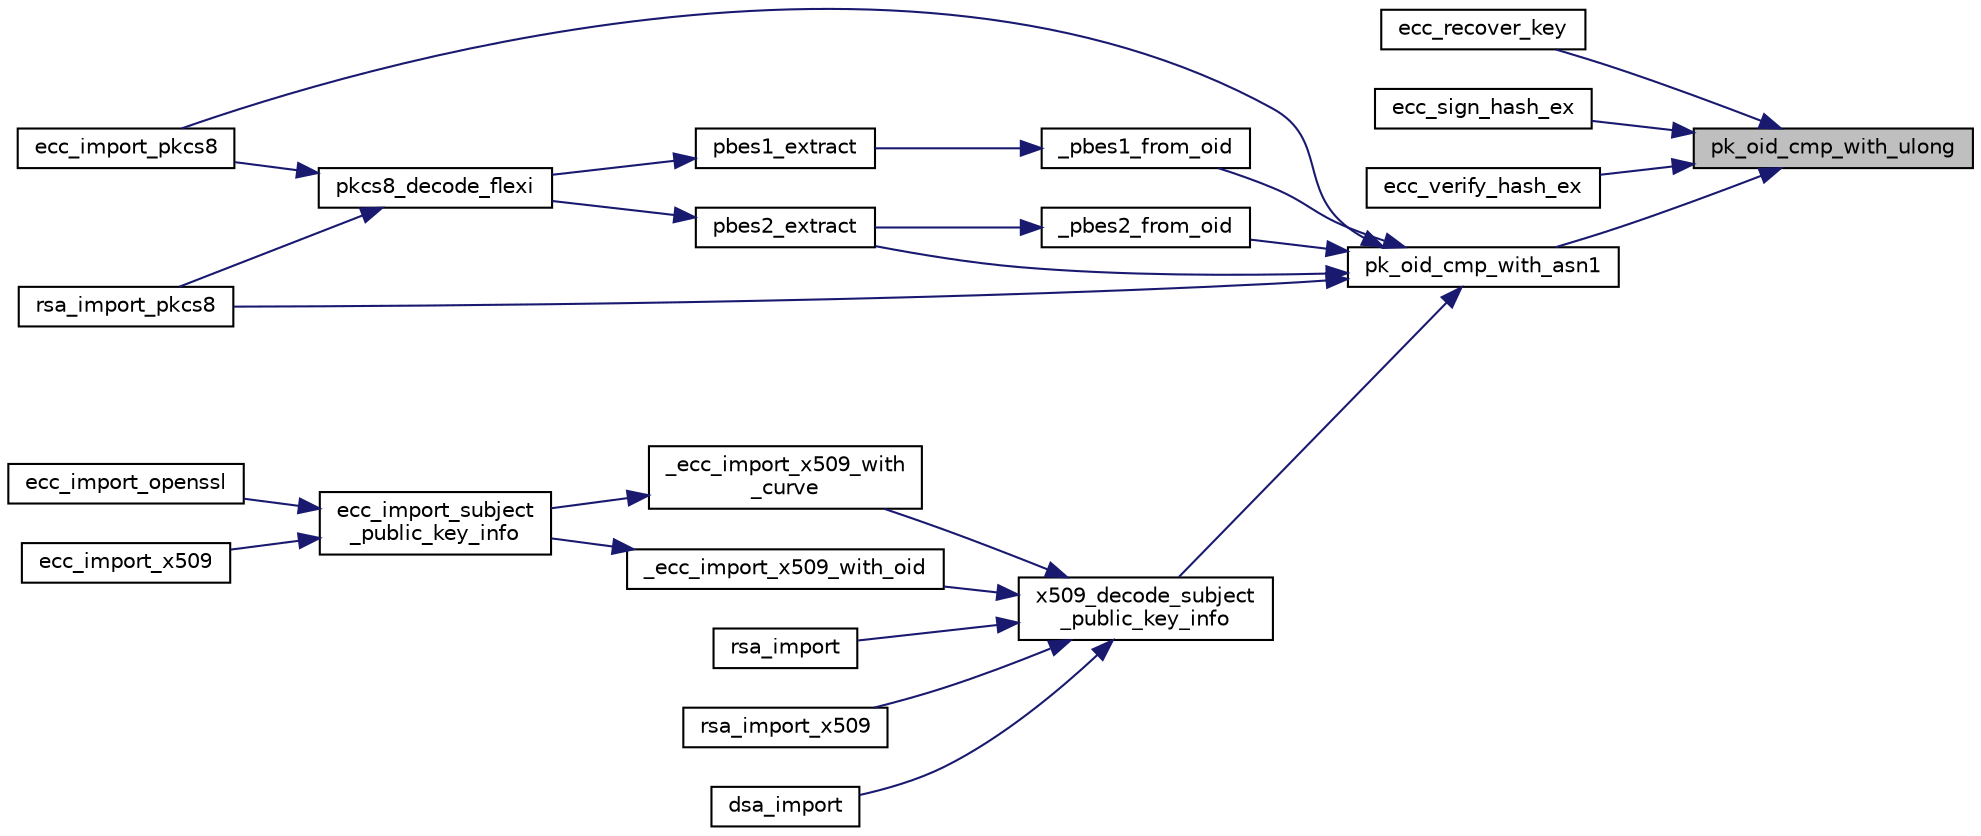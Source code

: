 digraph "pk_oid_cmp_with_ulong"
{
 // LATEX_PDF_SIZE
  edge [fontname="Helvetica",fontsize="10",labelfontname="Helvetica",labelfontsize="10"];
  node [fontname="Helvetica",fontsize="10",shape=record];
  rankdir="RL";
  Node24 [label="pk_oid_cmp_with_ulong",height=0.2,width=0.4,color="black", fillcolor="grey75", style="filled", fontcolor="black",tooltip=" "];
  Node24 -> Node25 [dir="back",color="midnightblue",fontsize="10",style="solid",fontname="Helvetica"];
  Node25 [label="ecc_recover_key",height=0.2,width=0.4,color="black", fillcolor="white", style="filled",URL="$ecc__recover__key_8c.html#a42d1c0f03dd10a8ea98836bab2c1e6c6",tooltip="Recover ECC public key from signature and hash."];
  Node24 -> Node26 [dir="back",color="midnightblue",fontsize="10",style="solid",fontname="Helvetica"];
  Node26 [label="ecc_sign_hash_ex",height=0.2,width=0.4,color="black", fillcolor="white", style="filled",URL="$ecc__sign__hash_8c.html#a96afaf55b03386145e3061fc42a9636b",tooltip="Sign a message digest."];
  Node24 -> Node27 [dir="back",color="midnightblue",fontsize="10",style="solid",fontname="Helvetica"];
  Node27 [label="ecc_verify_hash_ex",height=0.2,width=0.4,color="black", fillcolor="white", style="filled",URL="$ecc__verify__hash_8c.html#a6c4f6d0c99e8dbcff4e1064179f20214",tooltip="Verify an ECC signature in RFC7518 format."];
  Node24 -> Node28 [dir="back",color="midnightblue",fontsize="10",style="solid",fontname="Helvetica"];
  Node28 [label="pk_oid_cmp_with_asn1",height=0.2,width=0.4,color="black", fillcolor="white", style="filled",URL="$pk__oid__cmp_8c.html#aaa860b1fbc776e0760df8934a6aa245a",tooltip=" "];
  Node28 -> Node29 [dir="back",color="midnightblue",fontsize="10",style="solid",fontname="Helvetica"];
  Node29 [label="_pbes1_from_oid",height=0.2,width=0.4,color="black", fillcolor="white", style="filled",URL="$pbes1_8c.html#ae603bc6c7e6913beec5714350041adc6",tooltip=" "];
  Node29 -> Node30 [dir="back",color="midnightblue",fontsize="10",style="solid",fontname="Helvetica"];
  Node30 [label="pbes1_extract",height=0.2,width=0.4,color="black", fillcolor="white", style="filled",URL="$pbes1_8c.html#a3573423ba7eb454bb5f969ee9b580024",tooltip="Extract PBES1 parameters."];
  Node30 -> Node31 [dir="back",color="midnightblue",fontsize="10",style="solid",fontname="Helvetica"];
  Node31 [label="pkcs8_decode_flexi",height=0.2,width=0.4,color="black", fillcolor="white", style="filled",URL="$pkcs8__decode__flexi_8c.html#a1b0d8fcf234d94638b2554ccea725003",tooltip="PKCS#8 decrypt if necessary & flexi-decode."];
  Node31 -> Node32 [dir="back",color="midnightblue",fontsize="10",style="solid",fontname="Helvetica"];
  Node32 [label="ecc_import_pkcs8",height=0.2,width=0.4,color="black", fillcolor="white", style="filled",URL="$ecc__import__pkcs8_8c.html#a0f0e747f119685eee3cc412f4480c52e",tooltip=" "];
  Node31 -> Node33 [dir="back",color="midnightblue",fontsize="10",style="solid",fontname="Helvetica"];
  Node33 [label="rsa_import_pkcs8",height=0.2,width=0.4,color="black", fillcolor="white", style="filled",URL="$rsa__import__pkcs8_8c.html#a3d44c6233a326316f7fb01c9d834fad4",tooltip="Import an RSAPublicKey or RSAPrivateKey in PKCS#8 format."];
  Node28 -> Node34 [dir="back",color="midnightblue",fontsize="10",style="solid",fontname="Helvetica"];
  Node34 [label="_pbes2_from_oid",height=0.2,width=0.4,color="black", fillcolor="white", style="filled",URL="$pbes2_8c.html#a6d172113e8d3bf8ef62690a35a2bbf52",tooltip=" "];
  Node34 -> Node35 [dir="back",color="midnightblue",fontsize="10",style="solid",fontname="Helvetica"];
  Node35 [label="pbes2_extract",height=0.2,width=0.4,color="black", fillcolor="white", style="filled",URL="$pbes2_8c.html#a741f04fef81b90c03eeba79d1d680273",tooltip="Extract PBES2 parameters."];
  Node35 -> Node31 [dir="back",color="midnightblue",fontsize="10",style="solid",fontname="Helvetica"];
  Node28 -> Node32 [dir="back",color="midnightblue",fontsize="10",style="solid",fontname="Helvetica"];
  Node28 -> Node35 [dir="back",color="midnightblue",fontsize="10",style="solid",fontname="Helvetica"];
  Node28 -> Node33 [dir="back",color="midnightblue",fontsize="10",style="solid",fontname="Helvetica"];
  Node28 -> Node36 [dir="back",color="midnightblue",fontsize="10",style="solid",fontname="Helvetica"];
  Node36 [label="x509_decode_subject\l_public_key_info",height=0.2,width=0.4,color="black", fillcolor="white", style="filled",URL="$x509__decode__subject__public__key__info_8c.html#aec241d5f502a71d5a72188a42d6be5f0",tooltip="Decode a SubjectPublicKeyInfo."];
  Node36 -> Node37 [dir="back",color="midnightblue",fontsize="10",style="solid",fontname="Helvetica"];
  Node37 [label="dsa_import",height=0.2,width=0.4,color="black", fillcolor="white", style="filled",URL="$dsa__import_8c.html#ab814d8871b40e7f60c3ed6a16990dac2",tooltip="Import a DSA key."];
  Node36 -> Node38 [dir="back",color="midnightblue",fontsize="10",style="solid",fontname="Helvetica"];
  Node38 [label="_ecc_import_x509_with_oid",height=0.2,width=0.4,color="black", fillcolor="white", style="filled",URL="$ecc__import__x509_8c.html#a95f6b54b054138d6b43afc3876908bad",tooltip=" "];
  Node38 -> Node39 [dir="back",color="midnightblue",fontsize="10",style="solid",fontname="Helvetica"];
  Node39 [label="ecc_import_subject\l_public_key_info",height=0.2,width=0.4,color="black", fillcolor="white", style="filled",URL="$ecc__import__x509_8c.html#a6e24f3e6a3975c4d9e261a6031cab7b5",tooltip=" "];
  Node39 -> Node40 [dir="back",color="midnightblue",fontsize="10",style="solid",fontname="Helvetica"];
  Node40 [label="ecc_import_openssl",height=0.2,width=0.4,color="black", fillcolor="white", style="filled",URL="$ecc__import__openssl_8c.html#a62e764a9d768652402f730abef32780a",tooltip=" "];
  Node39 -> Node41 [dir="back",color="midnightblue",fontsize="10",style="solid",fontname="Helvetica"];
  Node41 [label="ecc_import_x509",height=0.2,width=0.4,color="black", fillcolor="white", style="filled",URL="$ecc__import__x509_8c.html#abd7477bc1144cdfd4f9e2da835eefbf6",tooltip="Import an ECC key from a X.509 certificate."];
  Node36 -> Node42 [dir="back",color="midnightblue",fontsize="10",style="solid",fontname="Helvetica"];
  Node42 [label="_ecc_import_x509_with\l_curve",height=0.2,width=0.4,color="black", fillcolor="white", style="filled",URL="$ecc__import__x509_8c.html#adf48b3ba468c0324055e9413a82d39f5",tooltip=" "];
  Node42 -> Node39 [dir="back",color="midnightblue",fontsize="10",style="solid",fontname="Helvetica"];
  Node36 -> Node43 [dir="back",color="midnightblue",fontsize="10",style="solid",fontname="Helvetica"];
  Node43 [label="rsa_import",height=0.2,width=0.4,color="black", fillcolor="white", style="filled",URL="$rsa__import_8c.html#aa80aefb08a282afe02c308cc19879d05",tooltip="Import an RSAPublicKey or RSAPrivateKey [two-prime only, only support >= 1024-bit keys,..."];
  Node36 -> Node44 [dir="back",color="midnightblue",fontsize="10",style="solid",fontname="Helvetica"];
  Node44 [label="rsa_import_x509",height=0.2,width=0.4,color="black", fillcolor="white", style="filled",URL="$rsa__import__x509_8c.html#af7fd232bdc803e8d3f8a109dc171110d",tooltip="Import an RSA key from a X.509 certificate."];
}
